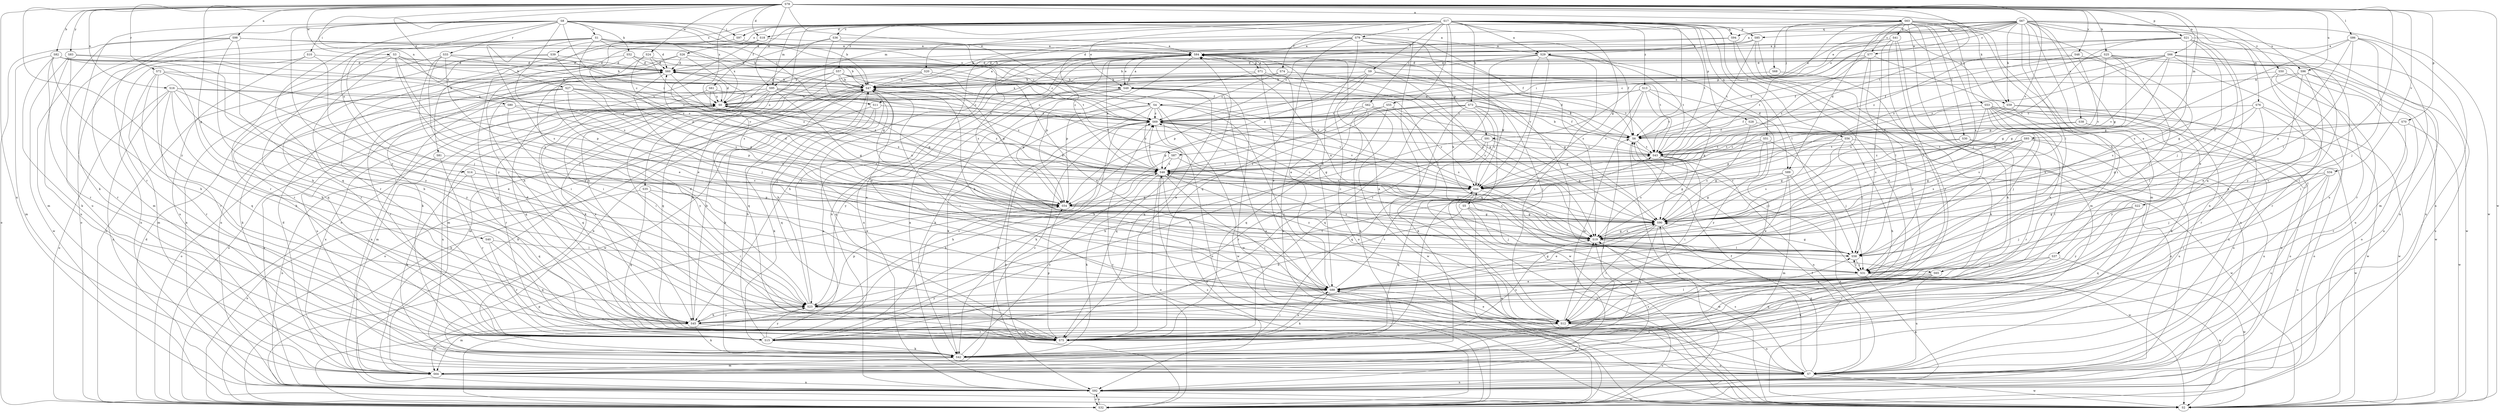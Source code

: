 strict digraph  {
S78;
S17;
S67;
S8;
S63;
S29;
S41;
S84;
S25;
S82;
S81;
S47;
S62;
S36;
S77;
S30;
S68;
S69;
S18;
S89;
S60;
S49;
S88;
S9;
S74;
S61;
S6;
S40;
S5;
S90;
S73;
S65;
S45;
S87;
S10;
S12;
S97;
S11;
S53;
S31;
S59;
S52;
S42;
S86;
S20;
S56;
S58;
S93;
S95;
S76;
S64;
S98;
S27;
S16;
S80;
S66;
S92;
S26;
S35;
S4;
S1;
S14;
S32;
S21;
S70;
S28;
S85;
S91;
S71;
S54;
S51;
S94;
S75;
S72;
S22;
S55;
S33;
S15;
S79;
S38;
S37;
S19;
S43;
S96;
S7;
S48;
S34;
S44;
S3;
S24;
S2;
S0;
S83;
S23;
S13;
S39;
S57;
S50;
S46;
S78 -> S63  [label=a];
S78 -> S25  [label=b];
S78 -> S82  [label=b];
S78 -> S18  [label=d];
S78 -> S49  [label=e];
S78 -> S40  [label=g];
S78 -> S59  [label=k];
S78 -> S86  [label=l];
S78 -> S93  [label=m];
S78 -> S95  [label=m];
S78 -> S98  [label=n];
S78 -> S27  [label=n];
S78 -> S16  [label=n];
S78 -> S80  [label=n];
S78 -> S66  [label=n];
S78 -> S92  [label=n];
S78 -> S21  [label=p];
S78 -> S70  [label=p];
S78 -> S72  [label=r];
S78 -> S22  [label=r];
S78 -> S43  [label=t];
S78 -> S96  [label=u];
S78 -> S48  [label=v];
S78 -> S34  [label=v];
S78 -> S44  [label=v];
S78 -> S3  [label=w];
S78 -> S24  [label=w];
S78 -> S2  [label=w];
S78 -> S0  [label=x];
S78 -> S83  [label=y];
S78 -> S23  [label=y];
S17 -> S29  [label=a];
S17 -> S81  [label=b];
S17 -> S62  [label=c];
S17 -> S36  [label=c];
S17 -> S49  [label=e];
S17 -> S9  [label=f];
S17 -> S74  [label=f];
S17 -> S61  [label=f];
S17 -> S6  [label=f];
S17 -> S5  [label=g];
S17 -> S73  [label=h];
S17 -> S65  [label=h];
S17 -> S97  [label=j];
S17 -> S59  [label=k];
S17 -> S20  [label=l];
S17 -> S56  [label=l];
S17 -> S58  [label=l];
S17 -> S95  [label=m];
S17 -> S26  [label=o];
S17 -> S35  [label=o];
S17 -> S28  [label=p];
S17 -> S85  [label=p];
S17 -> S51  [label=q];
S17 -> S94  [label=q];
S17 -> S55  [label=r];
S17 -> S79  [label=s];
S17 -> S43  [label=t];
S17 -> S13  [label=z];
S17 -> S39  [label=z];
S17 -> S57  [label=z];
S67 -> S29  [label=a];
S67 -> S77  [label=c];
S67 -> S49  [label=e];
S67 -> S90  [label=g];
S67 -> S65  [label=h];
S67 -> S87  [label=i];
S67 -> S59  [label=k];
S67 -> S58  [label=l];
S67 -> S95  [label=m];
S67 -> S76  [label=m];
S67 -> S4  [label=o];
S67 -> S85  [label=p];
S67 -> S94  [label=q];
S67 -> S75  [label=q];
S67 -> S38  [label=s];
S67 -> S37  [label=s];
S67 -> S96  [label=u];
S67 -> S7  [label=u];
S67 -> S2  [label=w];
S67 -> S0  [label=x];
S67 -> S50  [label=z];
S8 -> S29  [label=a];
S8 -> S47  [label=b];
S8 -> S87  [label=i];
S8 -> S10  [label=i];
S8 -> S97  [label=j];
S8 -> S11  [label=j];
S8 -> S52  [label=k];
S8 -> S42  [label=k];
S8 -> S4  [label=o];
S8 -> S1  [label=o];
S8 -> S14  [label=o];
S8 -> S75  [label=q];
S8 -> S33  [label=r];
S8 -> S15  [label=r];
S8 -> S19  [label=s];
S8 -> S23  [label=y];
S63 -> S41  [label=a];
S63 -> S77  [label=c];
S63 -> S30  [label=c];
S63 -> S68  [label=c];
S63 -> S18  [label=d];
S63 -> S89  [label=d];
S63 -> S65  [label=h];
S63 -> S12  [label=i];
S63 -> S11  [label=j];
S63 -> S53  [label=j];
S63 -> S31  [label=j];
S63 -> S64  [label=m];
S63 -> S92  [label=n];
S63 -> S91  [label=p];
S63 -> S19  [label=s];
S29 -> S47  [label=b];
S29 -> S89  [label=d];
S29 -> S60  [label=d];
S29 -> S12  [label=i];
S29 -> S75  [label=q];
S29 -> S15  [label=r];
S29 -> S43  [label=t];
S29 -> S44  [label=v];
S29 -> S0  [label=x];
S41 -> S84  [label=a];
S41 -> S60  [label=d];
S41 -> S12  [label=i];
S41 -> S31  [label=j];
S41 -> S42  [label=k];
S41 -> S58  [label=l];
S84 -> S60  [label=d];
S84 -> S49  [label=e];
S84 -> S45  [label=h];
S84 -> S92  [label=n];
S84 -> S91  [label=p];
S84 -> S71  [label=p];
S84 -> S54  [label=p];
S84 -> S19  [label=s];
S84 -> S23  [label=y];
S25 -> S60  [label=d];
S25 -> S6  [label=f];
S25 -> S90  [label=g];
S25 -> S31  [label=j];
S25 -> S54  [label=p];
S25 -> S15  [label=r];
S25 -> S2  [label=w];
S25 -> S46  [label=z];
S82 -> S69  [label=c];
S82 -> S60  [label=d];
S82 -> S45  [label=h];
S82 -> S31  [label=j];
S82 -> S42  [label=k];
S82 -> S64  [label=m];
S82 -> S15  [label=r];
S82 -> S46  [label=z];
S81 -> S92  [label=n];
S81 -> S15  [label=r];
S81 -> S46  [label=z];
S47 -> S84  [label=a];
S47 -> S60  [label=d];
S47 -> S12  [label=i];
S47 -> S42  [label=k];
S47 -> S75  [label=q];
S47 -> S2  [label=w];
S47 -> S0  [label=x];
S62 -> S69  [label=c];
S62 -> S42  [label=k];
S62 -> S54  [label=p];
S62 -> S19  [label=s];
S62 -> S2  [label=w];
S36 -> S84  [label=a];
S36 -> S90  [label=g];
S36 -> S45  [label=h];
S36 -> S32  [label=o];
S36 -> S19  [label=s];
S77 -> S60  [label=d];
S77 -> S58  [label=l];
S77 -> S92  [label=n];
S77 -> S19  [label=s];
S77 -> S43  [label=t];
S77 -> S46  [label=z];
S30 -> S90  [label=g];
S30 -> S15  [label=r];
S30 -> S43  [label=t];
S30 -> S7  [label=u];
S68 -> S47  [label=b];
S68 -> S42  [label=k];
S69 -> S6  [label=f];
S69 -> S90  [label=g];
S69 -> S42  [label=k];
S69 -> S32  [label=o];
S69 -> S75  [label=q];
S69 -> S44  [label=v];
S18 -> S84  [label=a];
S18 -> S45  [label=h];
S18 -> S15  [label=r];
S18 -> S19  [label=s];
S89 -> S88  [label=e];
S89 -> S90  [label=g];
S89 -> S64  [label=m];
S89 -> S92  [label=n];
S89 -> S44  [label=v];
S60 -> S47  [label=b];
S60 -> S31  [label=j];
S60 -> S46  [label=z];
S49 -> S84  [label=a];
S49 -> S6  [label=f];
S49 -> S42  [label=k];
S49 -> S54  [label=p];
S49 -> S75  [label=q];
S49 -> S7  [label=u];
S49 -> S2  [label=w];
S49 -> S0  [label=x];
S88 -> S84  [label=a];
S88 -> S47  [label=b];
S88 -> S90  [label=g];
S88 -> S42  [label=k];
S88 -> S7  [label=u];
S88 -> S44  [label=v];
S88 -> S23  [label=y];
S9 -> S47  [label=b];
S9 -> S90  [label=g];
S9 -> S32  [label=o];
S9 -> S54  [label=p];
S9 -> S44  [label=v];
S9 -> S46  [label=z];
S74 -> S47  [label=b];
S74 -> S69  [label=c];
S74 -> S90  [label=g];
S74 -> S43  [label=t];
S74 -> S0  [label=x];
S61 -> S75  [label=q];
S61 -> S43  [label=t];
S61 -> S0  [label=x];
S61 -> S46  [label=z];
S6 -> S69  [label=c];
S6 -> S60  [label=d];
S6 -> S31  [label=j];
S6 -> S32  [label=o];
S6 -> S43  [label=t];
S40 -> S58  [label=l];
S40 -> S75  [label=q];
S40 -> S15  [label=r];
S5 -> S90  [label=g];
S5 -> S45  [label=h];
S5 -> S31  [label=j];
S5 -> S92  [label=n];
S5 -> S2  [label=w];
S90 -> S47  [label=b];
S90 -> S69  [label=c];
S90 -> S88  [label=e];
S90 -> S12  [label=i];
S90 -> S75  [label=q];
S90 -> S19  [label=s];
S90 -> S2  [label=w];
S73 -> S69  [label=c];
S73 -> S6  [label=f];
S73 -> S45  [label=h];
S73 -> S31  [label=j];
S73 -> S42  [label=k];
S73 -> S75  [label=q];
S73 -> S44  [label=v];
S73 -> S2  [label=w];
S65 -> S88  [label=e];
S65 -> S42  [label=k];
S65 -> S75  [label=q];
S65 -> S7  [label=u];
S45 -> S47  [label=b];
S45 -> S60  [label=d];
S45 -> S42  [label=k];
S45 -> S64  [label=m];
S45 -> S75  [label=q];
S45 -> S0  [label=x];
S45 -> S23  [label=y];
S87 -> S45  [label=h];
S87 -> S19  [label=s];
S87 -> S46  [label=z];
S10 -> S60  [label=d];
S10 -> S88  [label=e];
S10 -> S92  [label=n];
S10 -> S7  [label=u];
S12 -> S84  [label=a];
S12 -> S88  [label=e];
S12 -> S58  [label=l];
S12 -> S32  [label=o];
S12 -> S15  [label=r];
S12 -> S19  [label=s];
S12 -> S7  [label=u];
S97 -> S84  [label=a];
S97 -> S54  [label=p];
S11 -> S69  [label=c];
S11 -> S42  [label=k];
S11 -> S32  [label=o];
S11 -> S75  [label=q];
S53 -> S69  [label=c];
S53 -> S88  [label=e];
S53 -> S6  [label=f];
S53 -> S12  [label=i];
S53 -> S31  [label=j];
S53 -> S58  [label=l];
S53 -> S92  [label=n];
S53 -> S32  [label=o];
S53 -> S19  [label=s];
S53 -> S2  [label=w];
S31 -> S88  [label=e];
S31 -> S58  [label=l];
S31 -> S92  [label=n];
S31 -> S2  [label=w];
S31 -> S46  [label=z];
S59 -> S69  [label=c];
S59 -> S42  [label=k];
S59 -> S19  [label=s];
S59 -> S7  [label=u];
S59 -> S44  [label=v];
S52 -> S47  [label=b];
S52 -> S60  [label=d];
S52 -> S75  [label=q];
S52 -> S15  [label=r];
S52 -> S43  [label=t];
S42 -> S6  [label=f];
S42 -> S64  [label=m];
S42 -> S7  [label=u];
S42 -> S46  [label=z];
S86 -> S84  [label=a];
S86 -> S90  [label=g];
S86 -> S31  [label=j];
S86 -> S58  [label=l];
S86 -> S64  [label=m];
S86 -> S19  [label=s];
S86 -> S7  [label=u];
S20 -> S47  [label=b];
S20 -> S88  [label=e];
S20 -> S45  [label=h];
S20 -> S75  [label=q];
S20 -> S44  [label=v];
S56 -> S45  [label=h];
S56 -> S58  [label=l];
S56 -> S19  [label=s];
S56 -> S43  [label=t];
S56 -> S2  [label=w];
S58 -> S84  [label=a];
S58 -> S69  [label=c];
S58 -> S90  [label=g];
S58 -> S31  [label=j];
S58 -> S46  [label=z];
S93 -> S90  [label=g];
S93 -> S19  [label=s];
S93 -> S43  [label=t];
S93 -> S7  [label=u];
S93 -> S44  [label=v];
S93 -> S2  [label=w];
S93 -> S46  [label=z];
S95 -> S69  [label=c];
S95 -> S90  [label=g];
S95 -> S12  [label=i];
S95 -> S64  [label=m];
S95 -> S92  [label=n];
S95 -> S32  [label=o];
S95 -> S54  [label=p];
S95 -> S0  [label=x];
S95 -> S46  [label=z];
S76 -> S69  [label=c];
S76 -> S58  [label=l];
S76 -> S32  [label=o];
S76 -> S15  [label=r];
S76 -> S19  [label=s];
S76 -> S2  [label=w];
S64 -> S69  [label=c];
S64 -> S60  [label=d];
S64 -> S92  [label=n];
S64 -> S19  [label=s];
S64 -> S0  [label=x];
S98 -> S84  [label=a];
S98 -> S47  [label=b];
S98 -> S45  [label=h];
S98 -> S12  [label=i];
S98 -> S64  [label=m];
S98 -> S32  [label=o];
S98 -> S7  [label=u];
S27 -> S69  [label=c];
S27 -> S31  [label=j];
S27 -> S42  [label=k];
S27 -> S54  [label=p];
S27 -> S15  [label=r];
S27 -> S19  [label=s];
S27 -> S7  [label=u];
S27 -> S0  [label=x];
S16 -> S69  [label=c];
S16 -> S88  [label=e];
S16 -> S45  [label=h];
S16 -> S92  [label=n];
S16 -> S32  [label=o];
S16 -> S15  [label=r];
S16 -> S0  [label=x];
S16 -> S23  [label=y];
S80 -> S69  [label=c];
S80 -> S32  [label=o];
S80 -> S54  [label=p];
S80 -> S23  [label=y];
S66 -> S69  [label=c];
S66 -> S60  [label=d];
S66 -> S6  [label=f];
S66 -> S90  [label=g];
S66 -> S12  [label=i];
S66 -> S32  [label=o];
S66 -> S7  [label=u];
S66 -> S44  [label=v];
S66 -> S23  [label=y];
S66 -> S46  [label=z];
S92 -> S84  [label=a];
S92 -> S47  [label=b];
S92 -> S32  [label=o];
S92 -> S2  [label=w];
S92 -> S0  [label=x];
S26 -> S60  [label=d];
S26 -> S12  [label=i];
S26 -> S42  [label=k];
S26 -> S92  [label=n];
S26 -> S43  [label=t];
S35 -> S12  [label=i];
S35 -> S32  [label=o];
S35 -> S54  [label=p];
S35 -> S75  [label=q];
S4 -> S69  [label=c];
S4 -> S12  [label=i];
S4 -> S42  [label=k];
S4 -> S92  [label=n];
S4 -> S32  [label=o];
S4 -> S44  [label=v];
S4 -> S2  [label=w];
S4 -> S23  [label=y];
S4 -> S46  [label=z];
S1 -> S84  [label=a];
S1 -> S47  [label=b];
S1 -> S69  [label=c];
S1 -> S60  [label=d];
S1 -> S6  [label=f];
S1 -> S64  [label=m];
S1 -> S32  [label=o];
S1 -> S15  [label=r];
S1 -> S19  [label=s];
S1 -> S44  [label=v];
S1 -> S0  [label=x];
S1 -> S23  [label=y];
S14 -> S88  [label=e];
S14 -> S42  [label=k];
S14 -> S75  [label=q];
S14 -> S44  [label=v];
S32 -> S84  [label=a];
S32 -> S47  [label=b];
S32 -> S69  [label=c];
S32 -> S60  [label=d];
S32 -> S88  [label=e];
S32 -> S92  [label=n];
S32 -> S54  [label=p];
S32 -> S46  [label=z];
S21 -> S84  [label=a];
S21 -> S69  [label=c];
S21 -> S88  [label=e];
S21 -> S12  [label=i];
S21 -> S31  [label=j];
S21 -> S92  [label=n];
S21 -> S19  [label=s];
S21 -> S44  [label=v];
S21 -> S46  [label=z];
S70 -> S6  [label=f];
S70 -> S90  [label=g];
S70 -> S15  [label=r];
S70 -> S2  [label=w];
S28 -> S6  [label=f];
S28 -> S92  [label=n];
S28 -> S19  [label=s];
S85 -> S84  [label=a];
S85 -> S69  [label=c];
S85 -> S64  [label=m];
S85 -> S15  [label=r];
S85 -> S43  [label=t];
S91 -> S90  [label=g];
S91 -> S45  [label=h];
S91 -> S75  [label=q];
S91 -> S15  [label=r];
S91 -> S43  [label=t];
S71 -> S84  [label=a];
S71 -> S47  [label=b];
S71 -> S88  [label=e];
S71 -> S58  [label=l];
S71 -> S54  [label=p];
S71 -> S19  [label=s];
S54 -> S60  [label=d];
S54 -> S90  [label=g];
S54 -> S0  [label=x];
S51 -> S90  [label=g];
S51 -> S31  [label=j];
S51 -> S43  [label=t];
S51 -> S44  [label=v];
S51 -> S23  [label=y];
S94 -> S84  [label=a];
S94 -> S47  [label=b];
S94 -> S45  [label=h];
S94 -> S15  [label=r];
S75 -> S84  [label=a];
S75 -> S88  [label=e];
S75 -> S54  [label=p];
S75 -> S19  [label=s];
S72 -> S47  [label=b];
S72 -> S45  [label=h];
S72 -> S64  [label=m];
S72 -> S54  [label=p];
S72 -> S75  [label=q];
S72 -> S15  [label=r];
S22 -> S90  [label=g];
S22 -> S31  [label=j];
S22 -> S75  [label=q];
S22 -> S23  [label=y];
S55 -> S69  [label=c];
S55 -> S90  [label=g];
S55 -> S75  [label=q];
S55 -> S15  [label=r];
S55 -> S44  [label=v];
S33 -> S47  [label=b];
S33 -> S60  [label=d];
S33 -> S88  [label=e];
S33 -> S6  [label=f];
S33 -> S12  [label=i];
S33 -> S32  [label=o];
S33 -> S23  [label=y];
S15 -> S84  [label=a];
S15 -> S47  [label=b];
S15 -> S69  [label=c];
S15 -> S42  [label=k];
S15 -> S23  [label=y];
S79 -> S84  [label=a];
S79 -> S47  [label=b];
S79 -> S88  [label=e];
S79 -> S6  [label=f];
S79 -> S12  [label=i];
S79 -> S58  [label=l];
S79 -> S92  [label=n];
S79 -> S75  [label=q];
S79 -> S19  [label=s];
S79 -> S46  [label=z];
S38 -> S6  [label=f];
S38 -> S54  [label=p];
S38 -> S7  [label=u];
S38 -> S23  [label=y];
S37 -> S31  [label=j];
S37 -> S15  [label=r];
S37 -> S2  [label=w];
S37 -> S23  [label=y];
S19 -> S90  [label=g];
S19 -> S58  [label=l];
S43 -> S47  [label=b];
S43 -> S90  [label=g];
S43 -> S12  [label=i];
S43 -> S19  [label=s];
S43 -> S7  [label=u];
S43 -> S46  [label=z];
S96 -> S47  [label=b];
S96 -> S88  [label=e];
S96 -> S12  [label=i];
S96 -> S92  [label=n];
S96 -> S19  [label=s];
S96 -> S2  [label=w];
S7 -> S47  [label=b];
S7 -> S6  [label=f];
S7 -> S90  [label=g];
S7 -> S92  [label=n];
S7 -> S19  [label=s];
S7 -> S2  [label=w];
S48 -> S60  [label=d];
S48 -> S6  [label=f];
S48 -> S90  [label=g];
S48 -> S44  [label=v];
S34 -> S12  [label=i];
S34 -> S31  [label=j];
S34 -> S32  [label=o];
S34 -> S54  [label=p];
S34 -> S7  [label=u];
S34 -> S44  [label=v];
S44 -> S54  [label=p];
S44 -> S75  [label=q];
S44 -> S19  [label=s];
S44 -> S2  [label=w];
S44 -> S0  [label=x];
S3 -> S47  [label=b];
S3 -> S60  [label=d];
S3 -> S45  [label=h];
S3 -> S31  [label=j];
S3 -> S75  [label=q];
S3 -> S19  [label=s];
S3 -> S0  [label=x];
S24 -> S69  [label=c];
S24 -> S60  [label=d];
S24 -> S88  [label=e];
S24 -> S44  [label=v];
S24 -> S46  [label=z];
S2 -> S84  [label=a];
S2 -> S6  [label=f];
S2 -> S44  [label=v];
S0 -> S69  [label=c];
S0 -> S60  [label=d];
S0 -> S64  [label=m];
S0 -> S75  [label=q];
S0 -> S15  [label=r];
S0 -> S7  [label=u];
S0 -> S46  [label=z];
S83 -> S60  [label=d];
S83 -> S15  [label=r];
S83 -> S7  [label=u];
S83 -> S2  [label=w];
S83 -> S23  [label=y];
S23 -> S47  [label=b];
S23 -> S60  [label=d];
S23 -> S45  [label=h];
S23 -> S12  [label=i];
S23 -> S64  [label=m];
S23 -> S54  [label=p];
S23 -> S43  [label=t];
S13 -> S90  [label=g];
S13 -> S12  [label=i];
S13 -> S64  [label=m];
S13 -> S43  [label=t];
S13 -> S44  [label=v];
S13 -> S0  [label=x];
S13 -> S46  [label=z];
S39 -> S60  [label=d];
S39 -> S92  [label=n];
S39 -> S15  [label=r];
S39 -> S19  [label=s];
S57 -> S47  [label=b];
S57 -> S69  [label=c];
S57 -> S88  [label=e];
S57 -> S42  [label=k];
S57 -> S64  [label=m];
S57 -> S54  [label=p];
S57 -> S75  [label=q];
S57 -> S44  [label=v];
S50 -> S47  [label=b];
S50 -> S32  [label=o];
S50 -> S15  [label=r];
S50 -> S7  [label=u];
S46 -> S84  [label=a];
S46 -> S69  [label=c];
S46 -> S45  [label=h];
S46 -> S12  [label=i];
S46 -> S42  [label=k];
S46 -> S92  [label=n];
S46 -> S32  [label=o];
S46 -> S19  [label=s];
S46 -> S43  [label=t];
S46 -> S44  [label=v];
}
